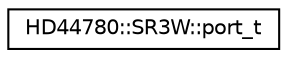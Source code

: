 digraph "Graphical Class Hierarchy"
{
  edge [fontname="Helvetica",fontsize="10",labelfontname="Helvetica",labelfontsize="10"];
  node [fontname="Helvetica",fontsize="10",shape=record];
  rankdir="LR";
  Node1 [label="HD44780::SR3W::port_t",height=0.2,width=0.4,color="black", fillcolor="white", style="filled",URL="$d0/d3b/unionHD44780_1_1SR3W_1_1port__t.html"];
}
